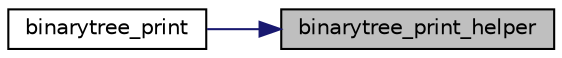 digraph "binarytree_print_helper"
{
 // INTERACTIVE_SVG=YES
 // LATEX_PDF_SIZE
  edge [fontname="Helvetica",fontsize="10",labelfontname="Helvetica",labelfontsize="10"];
  node [fontname="Helvetica",fontsize="10",shape=record];
  rankdir="RL";
  Node41 [label="binarytree_print_helper",height=0.2,width=0.4,color="black", fillcolor="grey75", style="filled", fontcolor="black",tooltip=" "];
  Node41 -> Node42 [dir="back",color="midnightblue",fontsize="10",style="solid",fontname="Helvetica"];
  Node42 [label="binarytree_print",height=0.2,width=0.4,color="black", fillcolor="white", style="filled",URL="$bintree_8h.html#aea5f4839736b48dad84285e30f7c4fe8",tooltip=" "];
}
